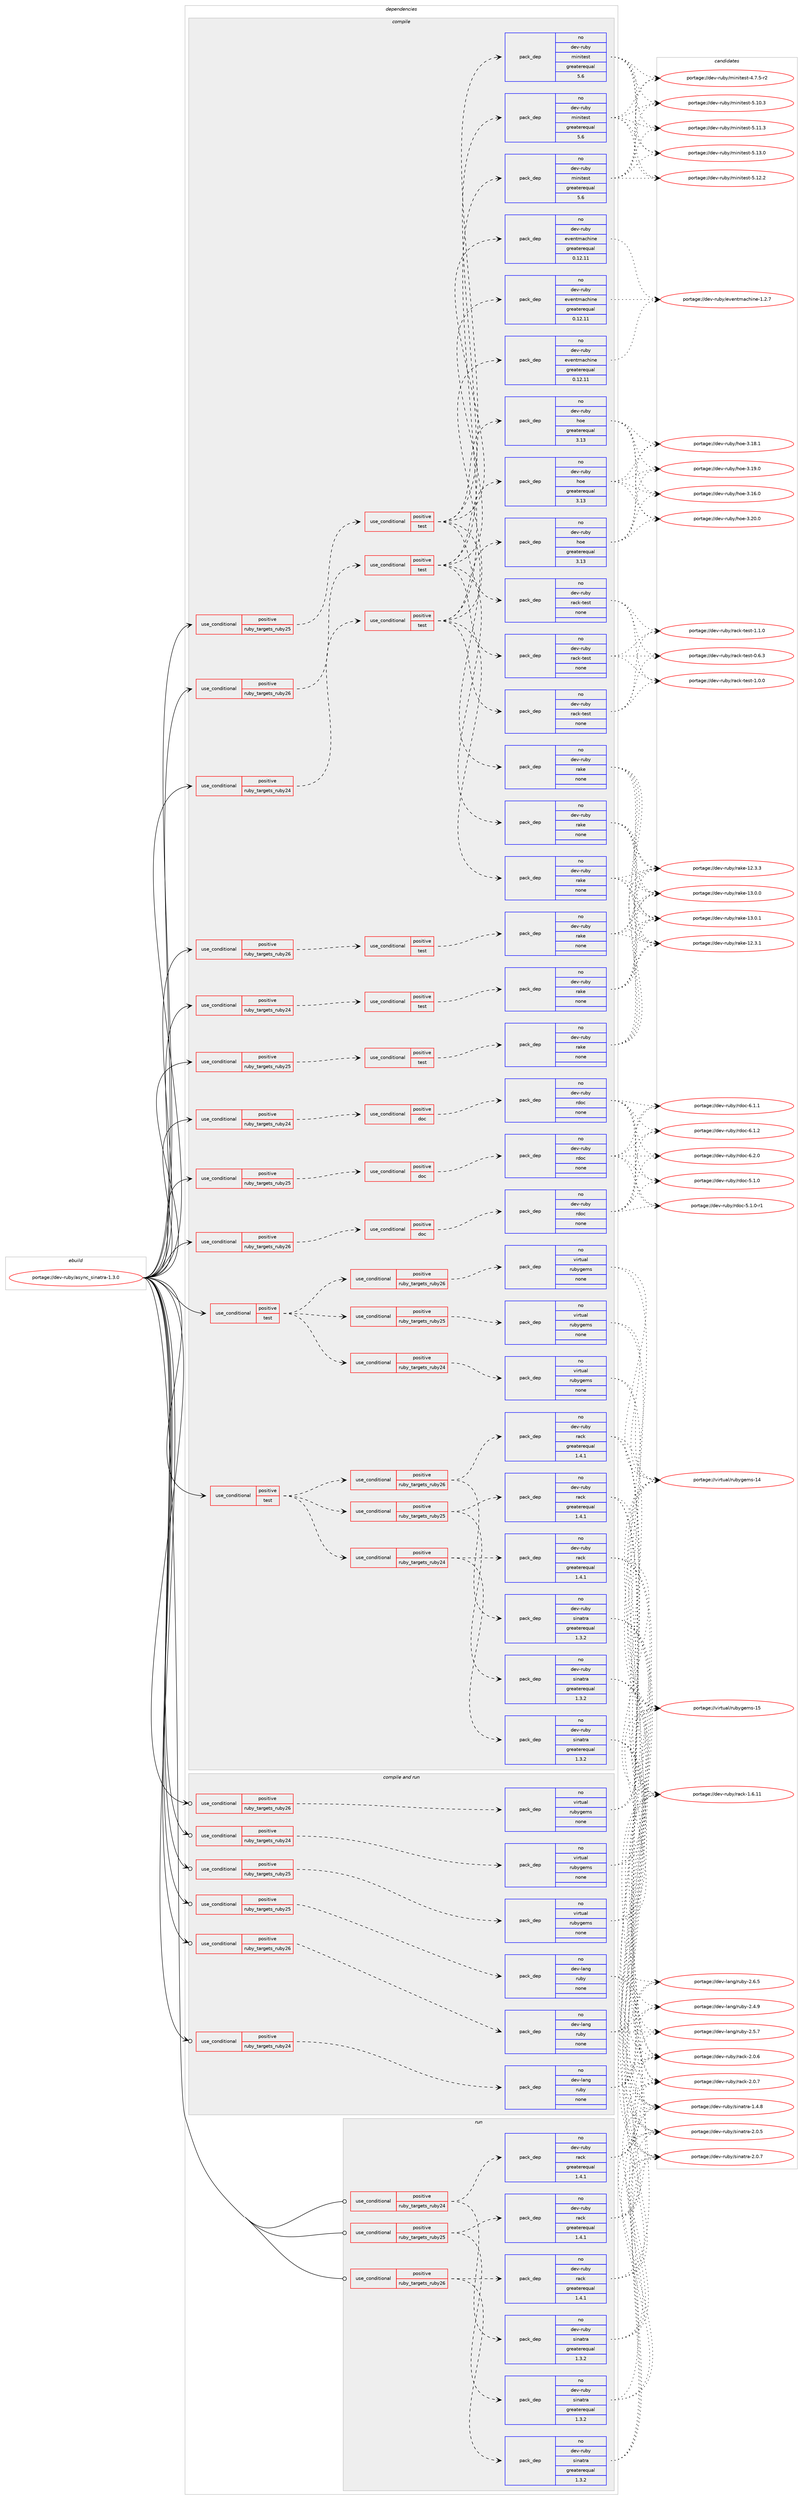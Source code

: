 digraph prolog {

# *************
# Graph options
# *************

newrank=true;
concentrate=true;
compound=true;
graph [rankdir=LR,fontname=Helvetica,fontsize=10,ranksep=1.5];#, ranksep=2.5, nodesep=0.2];
edge  [arrowhead=vee];
node  [fontname=Helvetica,fontsize=10];

# **********
# The ebuild
# **********

subgraph cluster_leftcol {
color=gray;
rank=same;
label=<<i>ebuild</i>>;
id [label="portage://dev-ruby/async_sinatra-1.3.0", color=red, width=4, href="../dev-ruby/async_sinatra-1.3.0.svg"];
}

# ****************
# The dependencies
# ****************

subgraph cluster_midcol {
color=gray;
label=<<i>dependencies</i>>;
subgraph cluster_compile {
fillcolor="#eeeeee";
style=filled;
label=<<i>compile</i>>;
subgraph cond47531 {
dependency212239 [label=<<TABLE BORDER="0" CELLBORDER="1" CELLSPACING="0" CELLPADDING="4"><TR><TD ROWSPAN="3" CELLPADDING="10">use_conditional</TD></TR><TR><TD>positive</TD></TR><TR><TD>ruby_targets_ruby24</TD></TR></TABLE>>, shape=none, color=red];
subgraph cond47532 {
dependency212240 [label=<<TABLE BORDER="0" CELLBORDER="1" CELLSPACING="0" CELLPADDING="4"><TR><TD ROWSPAN="3" CELLPADDING="10">use_conditional</TD></TR><TR><TD>positive</TD></TR><TR><TD>doc</TD></TR></TABLE>>, shape=none, color=red];
subgraph pack161234 {
dependency212241 [label=<<TABLE BORDER="0" CELLBORDER="1" CELLSPACING="0" CELLPADDING="4" WIDTH="220"><TR><TD ROWSPAN="6" CELLPADDING="30">pack_dep</TD></TR><TR><TD WIDTH="110">no</TD></TR><TR><TD>dev-ruby</TD></TR><TR><TD>rdoc</TD></TR><TR><TD>none</TD></TR><TR><TD></TD></TR></TABLE>>, shape=none, color=blue];
}
dependency212240:e -> dependency212241:w [weight=20,style="dashed",arrowhead="vee"];
}
dependency212239:e -> dependency212240:w [weight=20,style="dashed",arrowhead="vee"];
}
id:e -> dependency212239:w [weight=20,style="solid",arrowhead="vee"];
subgraph cond47533 {
dependency212242 [label=<<TABLE BORDER="0" CELLBORDER="1" CELLSPACING="0" CELLPADDING="4"><TR><TD ROWSPAN="3" CELLPADDING="10">use_conditional</TD></TR><TR><TD>positive</TD></TR><TR><TD>ruby_targets_ruby24</TD></TR></TABLE>>, shape=none, color=red];
subgraph cond47534 {
dependency212243 [label=<<TABLE BORDER="0" CELLBORDER="1" CELLSPACING="0" CELLPADDING="4"><TR><TD ROWSPAN="3" CELLPADDING="10">use_conditional</TD></TR><TR><TD>positive</TD></TR><TR><TD>test</TD></TR></TABLE>>, shape=none, color=red];
subgraph pack161235 {
dependency212244 [label=<<TABLE BORDER="0" CELLBORDER="1" CELLSPACING="0" CELLPADDING="4" WIDTH="220"><TR><TD ROWSPAN="6" CELLPADDING="30">pack_dep</TD></TR><TR><TD WIDTH="110">no</TD></TR><TR><TD>dev-ruby</TD></TR><TR><TD>hoe</TD></TR><TR><TD>greaterequal</TD></TR><TR><TD>3.13</TD></TR></TABLE>>, shape=none, color=blue];
}
dependency212243:e -> dependency212244:w [weight=20,style="dashed",arrowhead="vee"];
subgraph pack161236 {
dependency212245 [label=<<TABLE BORDER="0" CELLBORDER="1" CELLSPACING="0" CELLPADDING="4" WIDTH="220"><TR><TD ROWSPAN="6" CELLPADDING="30">pack_dep</TD></TR><TR><TD WIDTH="110">no</TD></TR><TR><TD>dev-ruby</TD></TR><TR><TD>minitest</TD></TR><TR><TD>greaterequal</TD></TR><TR><TD>5.6</TD></TR></TABLE>>, shape=none, color=blue];
}
dependency212243:e -> dependency212245:w [weight=20,style="dashed",arrowhead="vee"];
subgraph pack161237 {
dependency212246 [label=<<TABLE BORDER="0" CELLBORDER="1" CELLSPACING="0" CELLPADDING="4" WIDTH="220"><TR><TD ROWSPAN="6" CELLPADDING="30">pack_dep</TD></TR><TR><TD WIDTH="110">no</TD></TR><TR><TD>dev-ruby</TD></TR><TR><TD>eventmachine</TD></TR><TR><TD>greaterequal</TD></TR><TR><TD>0.12.11</TD></TR></TABLE>>, shape=none, color=blue];
}
dependency212243:e -> dependency212246:w [weight=20,style="dashed",arrowhead="vee"];
subgraph pack161238 {
dependency212247 [label=<<TABLE BORDER="0" CELLBORDER="1" CELLSPACING="0" CELLPADDING="4" WIDTH="220"><TR><TD ROWSPAN="6" CELLPADDING="30">pack_dep</TD></TR><TR><TD WIDTH="110">no</TD></TR><TR><TD>dev-ruby</TD></TR><TR><TD>rake</TD></TR><TR><TD>none</TD></TR><TR><TD></TD></TR></TABLE>>, shape=none, color=blue];
}
dependency212243:e -> dependency212247:w [weight=20,style="dashed",arrowhead="vee"];
subgraph pack161239 {
dependency212248 [label=<<TABLE BORDER="0" CELLBORDER="1" CELLSPACING="0" CELLPADDING="4" WIDTH="220"><TR><TD ROWSPAN="6" CELLPADDING="30">pack_dep</TD></TR><TR><TD WIDTH="110">no</TD></TR><TR><TD>dev-ruby</TD></TR><TR><TD>rack-test</TD></TR><TR><TD>none</TD></TR><TR><TD></TD></TR></TABLE>>, shape=none, color=blue];
}
dependency212243:e -> dependency212248:w [weight=20,style="dashed",arrowhead="vee"];
}
dependency212242:e -> dependency212243:w [weight=20,style="dashed",arrowhead="vee"];
}
id:e -> dependency212242:w [weight=20,style="solid",arrowhead="vee"];
subgraph cond47535 {
dependency212249 [label=<<TABLE BORDER="0" CELLBORDER="1" CELLSPACING="0" CELLPADDING="4"><TR><TD ROWSPAN="3" CELLPADDING="10">use_conditional</TD></TR><TR><TD>positive</TD></TR><TR><TD>ruby_targets_ruby24</TD></TR></TABLE>>, shape=none, color=red];
subgraph cond47536 {
dependency212250 [label=<<TABLE BORDER="0" CELLBORDER="1" CELLSPACING="0" CELLPADDING="4"><TR><TD ROWSPAN="3" CELLPADDING="10">use_conditional</TD></TR><TR><TD>positive</TD></TR><TR><TD>test</TD></TR></TABLE>>, shape=none, color=red];
subgraph pack161240 {
dependency212251 [label=<<TABLE BORDER="0" CELLBORDER="1" CELLSPACING="0" CELLPADDING="4" WIDTH="220"><TR><TD ROWSPAN="6" CELLPADDING="30">pack_dep</TD></TR><TR><TD WIDTH="110">no</TD></TR><TR><TD>dev-ruby</TD></TR><TR><TD>rake</TD></TR><TR><TD>none</TD></TR><TR><TD></TD></TR></TABLE>>, shape=none, color=blue];
}
dependency212250:e -> dependency212251:w [weight=20,style="dashed",arrowhead="vee"];
}
dependency212249:e -> dependency212250:w [weight=20,style="dashed",arrowhead="vee"];
}
id:e -> dependency212249:w [weight=20,style="solid",arrowhead="vee"];
subgraph cond47537 {
dependency212252 [label=<<TABLE BORDER="0" CELLBORDER="1" CELLSPACING="0" CELLPADDING="4"><TR><TD ROWSPAN="3" CELLPADDING="10">use_conditional</TD></TR><TR><TD>positive</TD></TR><TR><TD>ruby_targets_ruby25</TD></TR></TABLE>>, shape=none, color=red];
subgraph cond47538 {
dependency212253 [label=<<TABLE BORDER="0" CELLBORDER="1" CELLSPACING="0" CELLPADDING="4"><TR><TD ROWSPAN="3" CELLPADDING="10">use_conditional</TD></TR><TR><TD>positive</TD></TR><TR><TD>doc</TD></TR></TABLE>>, shape=none, color=red];
subgraph pack161241 {
dependency212254 [label=<<TABLE BORDER="0" CELLBORDER="1" CELLSPACING="0" CELLPADDING="4" WIDTH="220"><TR><TD ROWSPAN="6" CELLPADDING="30">pack_dep</TD></TR><TR><TD WIDTH="110">no</TD></TR><TR><TD>dev-ruby</TD></TR><TR><TD>rdoc</TD></TR><TR><TD>none</TD></TR><TR><TD></TD></TR></TABLE>>, shape=none, color=blue];
}
dependency212253:e -> dependency212254:w [weight=20,style="dashed",arrowhead="vee"];
}
dependency212252:e -> dependency212253:w [weight=20,style="dashed",arrowhead="vee"];
}
id:e -> dependency212252:w [weight=20,style="solid",arrowhead="vee"];
subgraph cond47539 {
dependency212255 [label=<<TABLE BORDER="0" CELLBORDER="1" CELLSPACING="0" CELLPADDING="4"><TR><TD ROWSPAN="3" CELLPADDING="10">use_conditional</TD></TR><TR><TD>positive</TD></TR><TR><TD>ruby_targets_ruby25</TD></TR></TABLE>>, shape=none, color=red];
subgraph cond47540 {
dependency212256 [label=<<TABLE BORDER="0" CELLBORDER="1" CELLSPACING="0" CELLPADDING="4"><TR><TD ROWSPAN="3" CELLPADDING="10">use_conditional</TD></TR><TR><TD>positive</TD></TR><TR><TD>test</TD></TR></TABLE>>, shape=none, color=red];
subgraph pack161242 {
dependency212257 [label=<<TABLE BORDER="0" CELLBORDER="1" CELLSPACING="0" CELLPADDING="4" WIDTH="220"><TR><TD ROWSPAN="6" CELLPADDING="30">pack_dep</TD></TR><TR><TD WIDTH="110">no</TD></TR><TR><TD>dev-ruby</TD></TR><TR><TD>hoe</TD></TR><TR><TD>greaterequal</TD></TR><TR><TD>3.13</TD></TR></TABLE>>, shape=none, color=blue];
}
dependency212256:e -> dependency212257:w [weight=20,style="dashed",arrowhead="vee"];
subgraph pack161243 {
dependency212258 [label=<<TABLE BORDER="0" CELLBORDER="1" CELLSPACING="0" CELLPADDING="4" WIDTH="220"><TR><TD ROWSPAN="6" CELLPADDING="30">pack_dep</TD></TR><TR><TD WIDTH="110">no</TD></TR><TR><TD>dev-ruby</TD></TR><TR><TD>minitest</TD></TR><TR><TD>greaterequal</TD></TR><TR><TD>5.6</TD></TR></TABLE>>, shape=none, color=blue];
}
dependency212256:e -> dependency212258:w [weight=20,style="dashed",arrowhead="vee"];
subgraph pack161244 {
dependency212259 [label=<<TABLE BORDER="0" CELLBORDER="1" CELLSPACING="0" CELLPADDING="4" WIDTH="220"><TR><TD ROWSPAN="6" CELLPADDING="30">pack_dep</TD></TR><TR><TD WIDTH="110">no</TD></TR><TR><TD>dev-ruby</TD></TR><TR><TD>eventmachine</TD></TR><TR><TD>greaterequal</TD></TR><TR><TD>0.12.11</TD></TR></TABLE>>, shape=none, color=blue];
}
dependency212256:e -> dependency212259:w [weight=20,style="dashed",arrowhead="vee"];
subgraph pack161245 {
dependency212260 [label=<<TABLE BORDER="0" CELLBORDER="1" CELLSPACING="0" CELLPADDING="4" WIDTH="220"><TR><TD ROWSPAN="6" CELLPADDING="30">pack_dep</TD></TR><TR><TD WIDTH="110">no</TD></TR><TR><TD>dev-ruby</TD></TR><TR><TD>rake</TD></TR><TR><TD>none</TD></TR><TR><TD></TD></TR></TABLE>>, shape=none, color=blue];
}
dependency212256:e -> dependency212260:w [weight=20,style="dashed",arrowhead="vee"];
subgraph pack161246 {
dependency212261 [label=<<TABLE BORDER="0" CELLBORDER="1" CELLSPACING="0" CELLPADDING="4" WIDTH="220"><TR><TD ROWSPAN="6" CELLPADDING="30">pack_dep</TD></TR><TR><TD WIDTH="110">no</TD></TR><TR><TD>dev-ruby</TD></TR><TR><TD>rack-test</TD></TR><TR><TD>none</TD></TR><TR><TD></TD></TR></TABLE>>, shape=none, color=blue];
}
dependency212256:e -> dependency212261:w [weight=20,style="dashed",arrowhead="vee"];
}
dependency212255:e -> dependency212256:w [weight=20,style="dashed",arrowhead="vee"];
}
id:e -> dependency212255:w [weight=20,style="solid",arrowhead="vee"];
subgraph cond47541 {
dependency212262 [label=<<TABLE BORDER="0" CELLBORDER="1" CELLSPACING="0" CELLPADDING="4"><TR><TD ROWSPAN="3" CELLPADDING="10">use_conditional</TD></TR><TR><TD>positive</TD></TR><TR><TD>ruby_targets_ruby25</TD></TR></TABLE>>, shape=none, color=red];
subgraph cond47542 {
dependency212263 [label=<<TABLE BORDER="0" CELLBORDER="1" CELLSPACING="0" CELLPADDING="4"><TR><TD ROWSPAN="3" CELLPADDING="10">use_conditional</TD></TR><TR><TD>positive</TD></TR><TR><TD>test</TD></TR></TABLE>>, shape=none, color=red];
subgraph pack161247 {
dependency212264 [label=<<TABLE BORDER="0" CELLBORDER="1" CELLSPACING="0" CELLPADDING="4" WIDTH="220"><TR><TD ROWSPAN="6" CELLPADDING="30">pack_dep</TD></TR><TR><TD WIDTH="110">no</TD></TR><TR><TD>dev-ruby</TD></TR><TR><TD>rake</TD></TR><TR><TD>none</TD></TR><TR><TD></TD></TR></TABLE>>, shape=none, color=blue];
}
dependency212263:e -> dependency212264:w [weight=20,style="dashed",arrowhead="vee"];
}
dependency212262:e -> dependency212263:w [weight=20,style="dashed",arrowhead="vee"];
}
id:e -> dependency212262:w [weight=20,style="solid",arrowhead="vee"];
subgraph cond47543 {
dependency212265 [label=<<TABLE BORDER="0" CELLBORDER="1" CELLSPACING="0" CELLPADDING="4"><TR><TD ROWSPAN="3" CELLPADDING="10">use_conditional</TD></TR><TR><TD>positive</TD></TR><TR><TD>ruby_targets_ruby26</TD></TR></TABLE>>, shape=none, color=red];
subgraph cond47544 {
dependency212266 [label=<<TABLE BORDER="0" CELLBORDER="1" CELLSPACING="0" CELLPADDING="4"><TR><TD ROWSPAN="3" CELLPADDING="10">use_conditional</TD></TR><TR><TD>positive</TD></TR><TR><TD>doc</TD></TR></TABLE>>, shape=none, color=red];
subgraph pack161248 {
dependency212267 [label=<<TABLE BORDER="0" CELLBORDER="1" CELLSPACING="0" CELLPADDING="4" WIDTH="220"><TR><TD ROWSPAN="6" CELLPADDING="30">pack_dep</TD></TR><TR><TD WIDTH="110">no</TD></TR><TR><TD>dev-ruby</TD></TR><TR><TD>rdoc</TD></TR><TR><TD>none</TD></TR><TR><TD></TD></TR></TABLE>>, shape=none, color=blue];
}
dependency212266:e -> dependency212267:w [weight=20,style="dashed",arrowhead="vee"];
}
dependency212265:e -> dependency212266:w [weight=20,style="dashed",arrowhead="vee"];
}
id:e -> dependency212265:w [weight=20,style="solid",arrowhead="vee"];
subgraph cond47545 {
dependency212268 [label=<<TABLE BORDER="0" CELLBORDER="1" CELLSPACING="0" CELLPADDING="4"><TR><TD ROWSPAN="3" CELLPADDING="10">use_conditional</TD></TR><TR><TD>positive</TD></TR><TR><TD>ruby_targets_ruby26</TD></TR></TABLE>>, shape=none, color=red];
subgraph cond47546 {
dependency212269 [label=<<TABLE BORDER="0" CELLBORDER="1" CELLSPACING="0" CELLPADDING="4"><TR><TD ROWSPAN="3" CELLPADDING="10">use_conditional</TD></TR><TR><TD>positive</TD></TR><TR><TD>test</TD></TR></TABLE>>, shape=none, color=red];
subgraph pack161249 {
dependency212270 [label=<<TABLE BORDER="0" CELLBORDER="1" CELLSPACING="0" CELLPADDING="4" WIDTH="220"><TR><TD ROWSPAN="6" CELLPADDING="30">pack_dep</TD></TR><TR><TD WIDTH="110">no</TD></TR><TR><TD>dev-ruby</TD></TR><TR><TD>hoe</TD></TR><TR><TD>greaterequal</TD></TR><TR><TD>3.13</TD></TR></TABLE>>, shape=none, color=blue];
}
dependency212269:e -> dependency212270:w [weight=20,style="dashed",arrowhead="vee"];
subgraph pack161250 {
dependency212271 [label=<<TABLE BORDER="0" CELLBORDER="1" CELLSPACING="0" CELLPADDING="4" WIDTH="220"><TR><TD ROWSPAN="6" CELLPADDING="30">pack_dep</TD></TR><TR><TD WIDTH="110">no</TD></TR><TR><TD>dev-ruby</TD></TR><TR><TD>minitest</TD></TR><TR><TD>greaterequal</TD></TR><TR><TD>5.6</TD></TR></TABLE>>, shape=none, color=blue];
}
dependency212269:e -> dependency212271:w [weight=20,style="dashed",arrowhead="vee"];
subgraph pack161251 {
dependency212272 [label=<<TABLE BORDER="0" CELLBORDER="1" CELLSPACING="0" CELLPADDING="4" WIDTH="220"><TR><TD ROWSPAN="6" CELLPADDING="30">pack_dep</TD></TR><TR><TD WIDTH="110">no</TD></TR><TR><TD>dev-ruby</TD></TR><TR><TD>eventmachine</TD></TR><TR><TD>greaterequal</TD></TR><TR><TD>0.12.11</TD></TR></TABLE>>, shape=none, color=blue];
}
dependency212269:e -> dependency212272:w [weight=20,style="dashed",arrowhead="vee"];
subgraph pack161252 {
dependency212273 [label=<<TABLE BORDER="0" CELLBORDER="1" CELLSPACING="0" CELLPADDING="4" WIDTH="220"><TR><TD ROWSPAN="6" CELLPADDING="30">pack_dep</TD></TR><TR><TD WIDTH="110">no</TD></TR><TR><TD>dev-ruby</TD></TR><TR><TD>rake</TD></TR><TR><TD>none</TD></TR><TR><TD></TD></TR></TABLE>>, shape=none, color=blue];
}
dependency212269:e -> dependency212273:w [weight=20,style="dashed",arrowhead="vee"];
subgraph pack161253 {
dependency212274 [label=<<TABLE BORDER="0" CELLBORDER="1" CELLSPACING="0" CELLPADDING="4" WIDTH="220"><TR><TD ROWSPAN="6" CELLPADDING="30">pack_dep</TD></TR><TR><TD WIDTH="110">no</TD></TR><TR><TD>dev-ruby</TD></TR><TR><TD>rack-test</TD></TR><TR><TD>none</TD></TR><TR><TD></TD></TR></TABLE>>, shape=none, color=blue];
}
dependency212269:e -> dependency212274:w [weight=20,style="dashed",arrowhead="vee"];
}
dependency212268:e -> dependency212269:w [weight=20,style="dashed",arrowhead="vee"];
}
id:e -> dependency212268:w [weight=20,style="solid",arrowhead="vee"];
subgraph cond47547 {
dependency212275 [label=<<TABLE BORDER="0" CELLBORDER="1" CELLSPACING="0" CELLPADDING="4"><TR><TD ROWSPAN="3" CELLPADDING="10">use_conditional</TD></TR><TR><TD>positive</TD></TR><TR><TD>ruby_targets_ruby26</TD></TR></TABLE>>, shape=none, color=red];
subgraph cond47548 {
dependency212276 [label=<<TABLE BORDER="0" CELLBORDER="1" CELLSPACING="0" CELLPADDING="4"><TR><TD ROWSPAN="3" CELLPADDING="10">use_conditional</TD></TR><TR><TD>positive</TD></TR><TR><TD>test</TD></TR></TABLE>>, shape=none, color=red];
subgraph pack161254 {
dependency212277 [label=<<TABLE BORDER="0" CELLBORDER="1" CELLSPACING="0" CELLPADDING="4" WIDTH="220"><TR><TD ROWSPAN="6" CELLPADDING="30">pack_dep</TD></TR><TR><TD WIDTH="110">no</TD></TR><TR><TD>dev-ruby</TD></TR><TR><TD>rake</TD></TR><TR><TD>none</TD></TR><TR><TD></TD></TR></TABLE>>, shape=none, color=blue];
}
dependency212276:e -> dependency212277:w [weight=20,style="dashed",arrowhead="vee"];
}
dependency212275:e -> dependency212276:w [weight=20,style="dashed",arrowhead="vee"];
}
id:e -> dependency212275:w [weight=20,style="solid",arrowhead="vee"];
subgraph cond47549 {
dependency212278 [label=<<TABLE BORDER="0" CELLBORDER="1" CELLSPACING="0" CELLPADDING="4"><TR><TD ROWSPAN="3" CELLPADDING="10">use_conditional</TD></TR><TR><TD>positive</TD></TR><TR><TD>test</TD></TR></TABLE>>, shape=none, color=red];
subgraph cond47550 {
dependency212279 [label=<<TABLE BORDER="0" CELLBORDER="1" CELLSPACING="0" CELLPADDING="4"><TR><TD ROWSPAN="3" CELLPADDING="10">use_conditional</TD></TR><TR><TD>positive</TD></TR><TR><TD>ruby_targets_ruby24</TD></TR></TABLE>>, shape=none, color=red];
subgraph pack161255 {
dependency212280 [label=<<TABLE BORDER="0" CELLBORDER="1" CELLSPACING="0" CELLPADDING="4" WIDTH="220"><TR><TD ROWSPAN="6" CELLPADDING="30">pack_dep</TD></TR><TR><TD WIDTH="110">no</TD></TR><TR><TD>dev-ruby</TD></TR><TR><TD>sinatra</TD></TR><TR><TD>greaterequal</TD></TR><TR><TD>1.3.2</TD></TR></TABLE>>, shape=none, color=blue];
}
dependency212279:e -> dependency212280:w [weight=20,style="dashed",arrowhead="vee"];
subgraph pack161256 {
dependency212281 [label=<<TABLE BORDER="0" CELLBORDER="1" CELLSPACING="0" CELLPADDING="4" WIDTH="220"><TR><TD ROWSPAN="6" CELLPADDING="30">pack_dep</TD></TR><TR><TD WIDTH="110">no</TD></TR><TR><TD>dev-ruby</TD></TR><TR><TD>rack</TD></TR><TR><TD>greaterequal</TD></TR><TR><TD>1.4.1</TD></TR></TABLE>>, shape=none, color=blue];
}
dependency212279:e -> dependency212281:w [weight=20,style="dashed",arrowhead="vee"];
}
dependency212278:e -> dependency212279:w [weight=20,style="dashed",arrowhead="vee"];
subgraph cond47551 {
dependency212282 [label=<<TABLE BORDER="0" CELLBORDER="1" CELLSPACING="0" CELLPADDING="4"><TR><TD ROWSPAN="3" CELLPADDING="10">use_conditional</TD></TR><TR><TD>positive</TD></TR><TR><TD>ruby_targets_ruby25</TD></TR></TABLE>>, shape=none, color=red];
subgraph pack161257 {
dependency212283 [label=<<TABLE BORDER="0" CELLBORDER="1" CELLSPACING="0" CELLPADDING="4" WIDTH="220"><TR><TD ROWSPAN="6" CELLPADDING="30">pack_dep</TD></TR><TR><TD WIDTH="110">no</TD></TR><TR><TD>dev-ruby</TD></TR><TR><TD>sinatra</TD></TR><TR><TD>greaterequal</TD></TR><TR><TD>1.3.2</TD></TR></TABLE>>, shape=none, color=blue];
}
dependency212282:e -> dependency212283:w [weight=20,style="dashed",arrowhead="vee"];
subgraph pack161258 {
dependency212284 [label=<<TABLE BORDER="0" CELLBORDER="1" CELLSPACING="0" CELLPADDING="4" WIDTH="220"><TR><TD ROWSPAN="6" CELLPADDING="30">pack_dep</TD></TR><TR><TD WIDTH="110">no</TD></TR><TR><TD>dev-ruby</TD></TR><TR><TD>rack</TD></TR><TR><TD>greaterequal</TD></TR><TR><TD>1.4.1</TD></TR></TABLE>>, shape=none, color=blue];
}
dependency212282:e -> dependency212284:w [weight=20,style="dashed",arrowhead="vee"];
}
dependency212278:e -> dependency212282:w [weight=20,style="dashed",arrowhead="vee"];
subgraph cond47552 {
dependency212285 [label=<<TABLE BORDER="0" CELLBORDER="1" CELLSPACING="0" CELLPADDING="4"><TR><TD ROWSPAN="3" CELLPADDING="10">use_conditional</TD></TR><TR><TD>positive</TD></TR><TR><TD>ruby_targets_ruby26</TD></TR></TABLE>>, shape=none, color=red];
subgraph pack161259 {
dependency212286 [label=<<TABLE BORDER="0" CELLBORDER="1" CELLSPACING="0" CELLPADDING="4" WIDTH="220"><TR><TD ROWSPAN="6" CELLPADDING="30">pack_dep</TD></TR><TR><TD WIDTH="110">no</TD></TR><TR><TD>dev-ruby</TD></TR><TR><TD>sinatra</TD></TR><TR><TD>greaterequal</TD></TR><TR><TD>1.3.2</TD></TR></TABLE>>, shape=none, color=blue];
}
dependency212285:e -> dependency212286:w [weight=20,style="dashed",arrowhead="vee"];
subgraph pack161260 {
dependency212287 [label=<<TABLE BORDER="0" CELLBORDER="1" CELLSPACING="0" CELLPADDING="4" WIDTH="220"><TR><TD ROWSPAN="6" CELLPADDING="30">pack_dep</TD></TR><TR><TD WIDTH="110">no</TD></TR><TR><TD>dev-ruby</TD></TR><TR><TD>rack</TD></TR><TR><TD>greaterequal</TD></TR><TR><TD>1.4.1</TD></TR></TABLE>>, shape=none, color=blue];
}
dependency212285:e -> dependency212287:w [weight=20,style="dashed",arrowhead="vee"];
}
dependency212278:e -> dependency212285:w [weight=20,style="dashed",arrowhead="vee"];
}
id:e -> dependency212278:w [weight=20,style="solid",arrowhead="vee"];
subgraph cond47553 {
dependency212288 [label=<<TABLE BORDER="0" CELLBORDER="1" CELLSPACING="0" CELLPADDING="4"><TR><TD ROWSPAN="3" CELLPADDING="10">use_conditional</TD></TR><TR><TD>positive</TD></TR><TR><TD>test</TD></TR></TABLE>>, shape=none, color=red];
subgraph cond47554 {
dependency212289 [label=<<TABLE BORDER="0" CELLBORDER="1" CELLSPACING="0" CELLPADDING="4"><TR><TD ROWSPAN="3" CELLPADDING="10">use_conditional</TD></TR><TR><TD>positive</TD></TR><TR><TD>ruby_targets_ruby24</TD></TR></TABLE>>, shape=none, color=red];
subgraph pack161261 {
dependency212290 [label=<<TABLE BORDER="0" CELLBORDER="1" CELLSPACING="0" CELLPADDING="4" WIDTH="220"><TR><TD ROWSPAN="6" CELLPADDING="30">pack_dep</TD></TR><TR><TD WIDTH="110">no</TD></TR><TR><TD>virtual</TD></TR><TR><TD>rubygems</TD></TR><TR><TD>none</TD></TR><TR><TD></TD></TR></TABLE>>, shape=none, color=blue];
}
dependency212289:e -> dependency212290:w [weight=20,style="dashed",arrowhead="vee"];
}
dependency212288:e -> dependency212289:w [weight=20,style="dashed",arrowhead="vee"];
subgraph cond47555 {
dependency212291 [label=<<TABLE BORDER="0" CELLBORDER="1" CELLSPACING="0" CELLPADDING="4"><TR><TD ROWSPAN="3" CELLPADDING="10">use_conditional</TD></TR><TR><TD>positive</TD></TR><TR><TD>ruby_targets_ruby25</TD></TR></TABLE>>, shape=none, color=red];
subgraph pack161262 {
dependency212292 [label=<<TABLE BORDER="0" CELLBORDER="1" CELLSPACING="0" CELLPADDING="4" WIDTH="220"><TR><TD ROWSPAN="6" CELLPADDING="30">pack_dep</TD></TR><TR><TD WIDTH="110">no</TD></TR><TR><TD>virtual</TD></TR><TR><TD>rubygems</TD></TR><TR><TD>none</TD></TR><TR><TD></TD></TR></TABLE>>, shape=none, color=blue];
}
dependency212291:e -> dependency212292:w [weight=20,style="dashed",arrowhead="vee"];
}
dependency212288:e -> dependency212291:w [weight=20,style="dashed",arrowhead="vee"];
subgraph cond47556 {
dependency212293 [label=<<TABLE BORDER="0" CELLBORDER="1" CELLSPACING="0" CELLPADDING="4"><TR><TD ROWSPAN="3" CELLPADDING="10">use_conditional</TD></TR><TR><TD>positive</TD></TR><TR><TD>ruby_targets_ruby26</TD></TR></TABLE>>, shape=none, color=red];
subgraph pack161263 {
dependency212294 [label=<<TABLE BORDER="0" CELLBORDER="1" CELLSPACING="0" CELLPADDING="4" WIDTH="220"><TR><TD ROWSPAN="6" CELLPADDING="30">pack_dep</TD></TR><TR><TD WIDTH="110">no</TD></TR><TR><TD>virtual</TD></TR><TR><TD>rubygems</TD></TR><TR><TD>none</TD></TR><TR><TD></TD></TR></TABLE>>, shape=none, color=blue];
}
dependency212293:e -> dependency212294:w [weight=20,style="dashed",arrowhead="vee"];
}
dependency212288:e -> dependency212293:w [weight=20,style="dashed",arrowhead="vee"];
}
id:e -> dependency212288:w [weight=20,style="solid",arrowhead="vee"];
}
subgraph cluster_compileandrun {
fillcolor="#eeeeee";
style=filled;
label=<<i>compile and run</i>>;
subgraph cond47557 {
dependency212295 [label=<<TABLE BORDER="0" CELLBORDER="1" CELLSPACING="0" CELLPADDING="4"><TR><TD ROWSPAN="3" CELLPADDING="10">use_conditional</TD></TR><TR><TD>positive</TD></TR><TR><TD>ruby_targets_ruby24</TD></TR></TABLE>>, shape=none, color=red];
subgraph pack161264 {
dependency212296 [label=<<TABLE BORDER="0" CELLBORDER="1" CELLSPACING="0" CELLPADDING="4" WIDTH="220"><TR><TD ROWSPAN="6" CELLPADDING="30">pack_dep</TD></TR><TR><TD WIDTH="110">no</TD></TR><TR><TD>dev-lang</TD></TR><TR><TD>ruby</TD></TR><TR><TD>none</TD></TR><TR><TD></TD></TR></TABLE>>, shape=none, color=blue];
}
dependency212295:e -> dependency212296:w [weight=20,style="dashed",arrowhead="vee"];
}
id:e -> dependency212295:w [weight=20,style="solid",arrowhead="odotvee"];
subgraph cond47558 {
dependency212297 [label=<<TABLE BORDER="0" CELLBORDER="1" CELLSPACING="0" CELLPADDING="4"><TR><TD ROWSPAN="3" CELLPADDING="10">use_conditional</TD></TR><TR><TD>positive</TD></TR><TR><TD>ruby_targets_ruby24</TD></TR></TABLE>>, shape=none, color=red];
subgraph pack161265 {
dependency212298 [label=<<TABLE BORDER="0" CELLBORDER="1" CELLSPACING="0" CELLPADDING="4" WIDTH="220"><TR><TD ROWSPAN="6" CELLPADDING="30">pack_dep</TD></TR><TR><TD WIDTH="110">no</TD></TR><TR><TD>virtual</TD></TR><TR><TD>rubygems</TD></TR><TR><TD>none</TD></TR><TR><TD></TD></TR></TABLE>>, shape=none, color=blue];
}
dependency212297:e -> dependency212298:w [weight=20,style="dashed",arrowhead="vee"];
}
id:e -> dependency212297:w [weight=20,style="solid",arrowhead="odotvee"];
subgraph cond47559 {
dependency212299 [label=<<TABLE BORDER="0" CELLBORDER="1" CELLSPACING="0" CELLPADDING="4"><TR><TD ROWSPAN="3" CELLPADDING="10">use_conditional</TD></TR><TR><TD>positive</TD></TR><TR><TD>ruby_targets_ruby25</TD></TR></TABLE>>, shape=none, color=red];
subgraph pack161266 {
dependency212300 [label=<<TABLE BORDER="0" CELLBORDER="1" CELLSPACING="0" CELLPADDING="4" WIDTH="220"><TR><TD ROWSPAN="6" CELLPADDING="30">pack_dep</TD></TR><TR><TD WIDTH="110">no</TD></TR><TR><TD>dev-lang</TD></TR><TR><TD>ruby</TD></TR><TR><TD>none</TD></TR><TR><TD></TD></TR></TABLE>>, shape=none, color=blue];
}
dependency212299:e -> dependency212300:w [weight=20,style="dashed",arrowhead="vee"];
}
id:e -> dependency212299:w [weight=20,style="solid",arrowhead="odotvee"];
subgraph cond47560 {
dependency212301 [label=<<TABLE BORDER="0" CELLBORDER="1" CELLSPACING="0" CELLPADDING="4"><TR><TD ROWSPAN="3" CELLPADDING="10">use_conditional</TD></TR><TR><TD>positive</TD></TR><TR><TD>ruby_targets_ruby25</TD></TR></TABLE>>, shape=none, color=red];
subgraph pack161267 {
dependency212302 [label=<<TABLE BORDER="0" CELLBORDER="1" CELLSPACING="0" CELLPADDING="4" WIDTH="220"><TR><TD ROWSPAN="6" CELLPADDING="30">pack_dep</TD></TR><TR><TD WIDTH="110">no</TD></TR><TR><TD>virtual</TD></TR><TR><TD>rubygems</TD></TR><TR><TD>none</TD></TR><TR><TD></TD></TR></TABLE>>, shape=none, color=blue];
}
dependency212301:e -> dependency212302:w [weight=20,style="dashed",arrowhead="vee"];
}
id:e -> dependency212301:w [weight=20,style="solid",arrowhead="odotvee"];
subgraph cond47561 {
dependency212303 [label=<<TABLE BORDER="0" CELLBORDER="1" CELLSPACING="0" CELLPADDING="4"><TR><TD ROWSPAN="3" CELLPADDING="10">use_conditional</TD></TR><TR><TD>positive</TD></TR><TR><TD>ruby_targets_ruby26</TD></TR></TABLE>>, shape=none, color=red];
subgraph pack161268 {
dependency212304 [label=<<TABLE BORDER="0" CELLBORDER="1" CELLSPACING="0" CELLPADDING="4" WIDTH="220"><TR><TD ROWSPAN="6" CELLPADDING="30">pack_dep</TD></TR><TR><TD WIDTH="110">no</TD></TR><TR><TD>dev-lang</TD></TR><TR><TD>ruby</TD></TR><TR><TD>none</TD></TR><TR><TD></TD></TR></TABLE>>, shape=none, color=blue];
}
dependency212303:e -> dependency212304:w [weight=20,style="dashed",arrowhead="vee"];
}
id:e -> dependency212303:w [weight=20,style="solid",arrowhead="odotvee"];
subgraph cond47562 {
dependency212305 [label=<<TABLE BORDER="0" CELLBORDER="1" CELLSPACING="0" CELLPADDING="4"><TR><TD ROWSPAN="3" CELLPADDING="10">use_conditional</TD></TR><TR><TD>positive</TD></TR><TR><TD>ruby_targets_ruby26</TD></TR></TABLE>>, shape=none, color=red];
subgraph pack161269 {
dependency212306 [label=<<TABLE BORDER="0" CELLBORDER="1" CELLSPACING="0" CELLPADDING="4" WIDTH="220"><TR><TD ROWSPAN="6" CELLPADDING="30">pack_dep</TD></TR><TR><TD WIDTH="110">no</TD></TR><TR><TD>virtual</TD></TR><TR><TD>rubygems</TD></TR><TR><TD>none</TD></TR><TR><TD></TD></TR></TABLE>>, shape=none, color=blue];
}
dependency212305:e -> dependency212306:w [weight=20,style="dashed",arrowhead="vee"];
}
id:e -> dependency212305:w [weight=20,style="solid",arrowhead="odotvee"];
}
subgraph cluster_run {
fillcolor="#eeeeee";
style=filled;
label=<<i>run</i>>;
subgraph cond47563 {
dependency212307 [label=<<TABLE BORDER="0" CELLBORDER="1" CELLSPACING="0" CELLPADDING="4"><TR><TD ROWSPAN="3" CELLPADDING="10">use_conditional</TD></TR><TR><TD>positive</TD></TR><TR><TD>ruby_targets_ruby24</TD></TR></TABLE>>, shape=none, color=red];
subgraph pack161270 {
dependency212308 [label=<<TABLE BORDER="0" CELLBORDER="1" CELLSPACING="0" CELLPADDING="4" WIDTH="220"><TR><TD ROWSPAN="6" CELLPADDING="30">pack_dep</TD></TR><TR><TD WIDTH="110">no</TD></TR><TR><TD>dev-ruby</TD></TR><TR><TD>sinatra</TD></TR><TR><TD>greaterequal</TD></TR><TR><TD>1.3.2</TD></TR></TABLE>>, shape=none, color=blue];
}
dependency212307:e -> dependency212308:w [weight=20,style="dashed",arrowhead="vee"];
subgraph pack161271 {
dependency212309 [label=<<TABLE BORDER="0" CELLBORDER="1" CELLSPACING="0" CELLPADDING="4" WIDTH="220"><TR><TD ROWSPAN="6" CELLPADDING="30">pack_dep</TD></TR><TR><TD WIDTH="110">no</TD></TR><TR><TD>dev-ruby</TD></TR><TR><TD>rack</TD></TR><TR><TD>greaterequal</TD></TR><TR><TD>1.4.1</TD></TR></TABLE>>, shape=none, color=blue];
}
dependency212307:e -> dependency212309:w [weight=20,style="dashed",arrowhead="vee"];
}
id:e -> dependency212307:w [weight=20,style="solid",arrowhead="odot"];
subgraph cond47564 {
dependency212310 [label=<<TABLE BORDER="0" CELLBORDER="1" CELLSPACING="0" CELLPADDING="4"><TR><TD ROWSPAN="3" CELLPADDING="10">use_conditional</TD></TR><TR><TD>positive</TD></TR><TR><TD>ruby_targets_ruby25</TD></TR></TABLE>>, shape=none, color=red];
subgraph pack161272 {
dependency212311 [label=<<TABLE BORDER="0" CELLBORDER="1" CELLSPACING="0" CELLPADDING="4" WIDTH="220"><TR><TD ROWSPAN="6" CELLPADDING="30">pack_dep</TD></TR><TR><TD WIDTH="110">no</TD></TR><TR><TD>dev-ruby</TD></TR><TR><TD>sinatra</TD></TR><TR><TD>greaterequal</TD></TR><TR><TD>1.3.2</TD></TR></TABLE>>, shape=none, color=blue];
}
dependency212310:e -> dependency212311:w [weight=20,style="dashed",arrowhead="vee"];
subgraph pack161273 {
dependency212312 [label=<<TABLE BORDER="0" CELLBORDER="1" CELLSPACING="0" CELLPADDING="4" WIDTH="220"><TR><TD ROWSPAN="6" CELLPADDING="30">pack_dep</TD></TR><TR><TD WIDTH="110">no</TD></TR><TR><TD>dev-ruby</TD></TR><TR><TD>rack</TD></TR><TR><TD>greaterequal</TD></TR><TR><TD>1.4.1</TD></TR></TABLE>>, shape=none, color=blue];
}
dependency212310:e -> dependency212312:w [weight=20,style="dashed",arrowhead="vee"];
}
id:e -> dependency212310:w [weight=20,style="solid",arrowhead="odot"];
subgraph cond47565 {
dependency212313 [label=<<TABLE BORDER="0" CELLBORDER="1" CELLSPACING="0" CELLPADDING="4"><TR><TD ROWSPAN="3" CELLPADDING="10">use_conditional</TD></TR><TR><TD>positive</TD></TR><TR><TD>ruby_targets_ruby26</TD></TR></TABLE>>, shape=none, color=red];
subgraph pack161274 {
dependency212314 [label=<<TABLE BORDER="0" CELLBORDER="1" CELLSPACING="0" CELLPADDING="4" WIDTH="220"><TR><TD ROWSPAN="6" CELLPADDING="30">pack_dep</TD></TR><TR><TD WIDTH="110">no</TD></TR><TR><TD>dev-ruby</TD></TR><TR><TD>sinatra</TD></TR><TR><TD>greaterequal</TD></TR><TR><TD>1.3.2</TD></TR></TABLE>>, shape=none, color=blue];
}
dependency212313:e -> dependency212314:w [weight=20,style="dashed",arrowhead="vee"];
subgraph pack161275 {
dependency212315 [label=<<TABLE BORDER="0" CELLBORDER="1" CELLSPACING="0" CELLPADDING="4" WIDTH="220"><TR><TD ROWSPAN="6" CELLPADDING="30">pack_dep</TD></TR><TR><TD WIDTH="110">no</TD></TR><TR><TD>dev-ruby</TD></TR><TR><TD>rack</TD></TR><TR><TD>greaterequal</TD></TR><TR><TD>1.4.1</TD></TR></TABLE>>, shape=none, color=blue];
}
dependency212313:e -> dependency212315:w [weight=20,style="dashed",arrowhead="vee"];
}
id:e -> dependency212313:w [weight=20,style="solid",arrowhead="odot"];
}
}

# **************
# The candidates
# **************

subgraph cluster_choices {
rank=same;
color=gray;
label=<<i>candidates</i>>;

subgraph choice161234 {
color=black;
nodesep=1;
choiceportage10010111845114117981214711410011199455346494648 [label="portage://dev-ruby/rdoc-5.1.0", color=red, width=4,href="../dev-ruby/rdoc-5.1.0.svg"];
choiceportage100101118451141179812147114100111994553464946484511449 [label="portage://dev-ruby/rdoc-5.1.0-r1", color=red, width=4,href="../dev-ruby/rdoc-5.1.0-r1.svg"];
choiceportage10010111845114117981214711410011199455446494649 [label="portage://dev-ruby/rdoc-6.1.1", color=red, width=4,href="../dev-ruby/rdoc-6.1.1.svg"];
choiceportage10010111845114117981214711410011199455446494650 [label="portage://dev-ruby/rdoc-6.1.2", color=red, width=4,href="../dev-ruby/rdoc-6.1.2.svg"];
choiceportage10010111845114117981214711410011199455446504648 [label="portage://dev-ruby/rdoc-6.2.0", color=red, width=4,href="../dev-ruby/rdoc-6.2.0.svg"];
dependency212241:e -> choiceportage10010111845114117981214711410011199455346494648:w [style=dotted,weight="100"];
dependency212241:e -> choiceportage100101118451141179812147114100111994553464946484511449:w [style=dotted,weight="100"];
dependency212241:e -> choiceportage10010111845114117981214711410011199455446494649:w [style=dotted,weight="100"];
dependency212241:e -> choiceportage10010111845114117981214711410011199455446494650:w [style=dotted,weight="100"];
dependency212241:e -> choiceportage10010111845114117981214711410011199455446504648:w [style=dotted,weight="100"];
}
subgraph choice161235 {
color=black;
nodesep=1;
choiceportage10010111845114117981214710411110145514649544648 [label="portage://dev-ruby/hoe-3.16.0", color=red, width=4,href="../dev-ruby/hoe-3.16.0.svg"];
choiceportage10010111845114117981214710411110145514649564649 [label="portage://dev-ruby/hoe-3.18.1", color=red, width=4,href="../dev-ruby/hoe-3.18.1.svg"];
choiceportage10010111845114117981214710411110145514649574648 [label="portage://dev-ruby/hoe-3.19.0", color=red, width=4,href="../dev-ruby/hoe-3.19.0.svg"];
choiceportage10010111845114117981214710411110145514650484648 [label="portage://dev-ruby/hoe-3.20.0", color=red, width=4,href="../dev-ruby/hoe-3.20.0.svg"];
dependency212244:e -> choiceportage10010111845114117981214710411110145514649544648:w [style=dotted,weight="100"];
dependency212244:e -> choiceportage10010111845114117981214710411110145514649564649:w [style=dotted,weight="100"];
dependency212244:e -> choiceportage10010111845114117981214710411110145514649574648:w [style=dotted,weight="100"];
dependency212244:e -> choiceportage10010111845114117981214710411110145514650484648:w [style=dotted,weight="100"];
}
subgraph choice161236 {
color=black;
nodesep=1;
choiceportage1001011184511411798121471091051101051161011151164552465546534511450 [label="portage://dev-ruby/minitest-4.7.5-r2", color=red, width=4,href="../dev-ruby/minitest-4.7.5-r2.svg"];
choiceportage10010111845114117981214710910511010511610111511645534649484651 [label="portage://dev-ruby/minitest-5.10.3", color=red, width=4,href="../dev-ruby/minitest-5.10.3.svg"];
choiceportage10010111845114117981214710910511010511610111511645534649494651 [label="portage://dev-ruby/minitest-5.11.3", color=red, width=4,href="../dev-ruby/minitest-5.11.3.svg"];
choiceportage10010111845114117981214710910511010511610111511645534649504650 [label="portage://dev-ruby/minitest-5.12.2", color=red, width=4,href="../dev-ruby/minitest-5.12.2.svg"];
choiceportage10010111845114117981214710910511010511610111511645534649514648 [label="portage://dev-ruby/minitest-5.13.0", color=red, width=4,href="../dev-ruby/minitest-5.13.0.svg"];
dependency212245:e -> choiceportage1001011184511411798121471091051101051161011151164552465546534511450:w [style=dotted,weight="100"];
dependency212245:e -> choiceportage10010111845114117981214710910511010511610111511645534649484651:w [style=dotted,weight="100"];
dependency212245:e -> choiceportage10010111845114117981214710910511010511610111511645534649494651:w [style=dotted,weight="100"];
dependency212245:e -> choiceportage10010111845114117981214710910511010511610111511645534649504650:w [style=dotted,weight="100"];
dependency212245:e -> choiceportage10010111845114117981214710910511010511610111511645534649514648:w [style=dotted,weight="100"];
}
subgraph choice161237 {
color=black;
nodesep=1;
choiceportage1001011184511411798121471011181011101161099799104105110101454946504655 [label="portage://dev-ruby/eventmachine-1.2.7", color=red, width=4,href="../dev-ruby/eventmachine-1.2.7.svg"];
dependency212246:e -> choiceportage1001011184511411798121471011181011101161099799104105110101454946504655:w [style=dotted,weight="100"];
}
subgraph choice161238 {
color=black;
nodesep=1;
choiceportage1001011184511411798121471149710710145495046514649 [label="portage://dev-ruby/rake-12.3.1", color=red, width=4,href="../dev-ruby/rake-12.3.1.svg"];
choiceportage1001011184511411798121471149710710145495046514651 [label="portage://dev-ruby/rake-12.3.3", color=red, width=4,href="../dev-ruby/rake-12.3.3.svg"];
choiceportage1001011184511411798121471149710710145495146484648 [label="portage://dev-ruby/rake-13.0.0", color=red, width=4,href="../dev-ruby/rake-13.0.0.svg"];
choiceportage1001011184511411798121471149710710145495146484649 [label="portage://dev-ruby/rake-13.0.1", color=red, width=4,href="../dev-ruby/rake-13.0.1.svg"];
dependency212247:e -> choiceportage1001011184511411798121471149710710145495046514649:w [style=dotted,weight="100"];
dependency212247:e -> choiceportage1001011184511411798121471149710710145495046514651:w [style=dotted,weight="100"];
dependency212247:e -> choiceportage1001011184511411798121471149710710145495146484648:w [style=dotted,weight="100"];
dependency212247:e -> choiceportage1001011184511411798121471149710710145495146484649:w [style=dotted,weight="100"];
}
subgraph choice161239 {
color=black;
nodesep=1;
choiceportage100101118451141179812147114979910745116101115116454846544651 [label="portage://dev-ruby/rack-test-0.6.3", color=red, width=4,href="../dev-ruby/rack-test-0.6.3.svg"];
choiceportage100101118451141179812147114979910745116101115116454946484648 [label="portage://dev-ruby/rack-test-1.0.0", color=red, width=4,href="../dev-ruby/rack-test-1.0.0.svg"];
choiceportage100101118451141179812147114979910745116101115116454946494648 [label="portage://dev-ruby/rack-test-1.1.0", color=red, width=4,href="../dev-ruby/rack-test-1.1.0.svg"];
dependency212248:e -> choiceportage100101118451141179812147114979910745116101115116454846544651:w [style=dotted,weight="100"];
dependency212248:e -> choiceportage100101118451141179812147114979910745116101115116454946484648:w [style=dotted,weight="100"];
dependency212248:e -> choiceportage100101118451141179812147114979910745116101115116454946494648:w [style=dotted,weight="100"];
}
subgraph choice161240 {
color=black;
nodesep=1;
choiceportage1001011184511411798121471149710710145495046514649 [label="portage://dev-ruby/rake-12.3.1", color=red, width=4,href="../dev-ruby/rake-12.3.1.svg"];
choiceportage1001011184511411798121471149710710145495046514651 [label="portage://dev-ruby/rake-12.3.3", color=red, width=4,href="../dev-ruby/rake-12.3.3.svg"];
choiceportage1001011184511411798121471149710710145495146484648 [label="portage://dev-ruby/rake-13.0.0", color=red, width=4,href="../dev-ruby/rake-13.0.0.svg"];
choiceportage1001011184511411798121471149710710145495146484649 [label="portage://dev-ruby/rake-13.0.1", color=red, width=4,href="../dev-ruby/rake-13.0.1.svg"];
dependency212251:e -> choiceportage1001011184511411798121471149710710145495046514649:w [style=dotted,weight="100"];
dependency212251:e -> choiceportage1001011184511411798121471149710710145495046514651:w [style=dotted,weight="100"];
dependency212251:e -> choiceportage1001011184511411798121471149710710145495146484648:w [style=dotted,weight="100"];
dependency212251:e -> choiceportage1001011184511411798121471149710710145495146484649:w [style=dotted,weight="100"];
}
subgraph choice161241 {
color=black;
nodesep=1;
choiceportage10010111845114117981214711410011199455346494648 [label="portage://dev-ruby/rdoc-5.1.0", color=red, width=4,href="../dev-ruby/rdoc-5.1.0.svg"];
choiceportage100101118451141179812147114100111994553464946484511449 [label="portage://dev-ruby/rdoc-5.1.0-r1", color=red, width=4,href="../dev-ruby/rdoc-5.1.0-r1.svg"];
choiceportage10010111845114117981214711410011199455446494649 [label="portage://dev-ruby/rdoc-6.1.1", color=red, width=4,href="../dev-ruby/rdoc-6.1.1.svg"];
choiceportage10010111845114117981214711410011199455446494650 [label="portage://dev-ruby/rdoc-6.1.2", color=red, width=4,href="../dev-ruby/rdoc-6.1.2.svg"];
choiceportage10010111845114117981214711410011199455446504648 [label="portage://dev-ruby/rdoc-6.2.0", color=red, width=4,href="../dev-ruby/rdoc-6.2.0.svg"];
dependency212254:e -> choiceportage10010111845114117981214711410011199455346494648:w [style=dotted,weight="100"];
dependency212254:e -> choiceportage100101118451141179812147114100111994553464946484511449:w [style=dotted,weight="100"];
dependency212254:e -> choiceportage10010111845114117981214711410011199455446494649:w [style=dotted,weight="100"];
dependency212254:e -> choiceportage10010111845114117981214711410011199455446494650:w [style=dotted,weight="100"];
dependency212254:e -> choiceportage10010111845114117981214711410011199455446504648:w [style=dotted,weight="100"];
}
subgraph choice161242 {
color=black;
nodesep=1;
choiceportage10010111845114117981214710411110145514649544648 [label="portage://dev-ruby/hoe-3.16.0", color=red, width=4,href="../dev-ruby/hoe-3.16.0.svg"];
choiceportage10010111845114117981214710411110145514649564649 [label="portage://dev-ruby/hoe-3.18.1", color=red, width=4,href="../dev-ruby/hoe-3.18.1.svg"];
choiceportage10010111845114117981214710411110145514649574648 [label="portage://dev-ruby/hoe-3.19.0", color=red, width=4,href="../dev-ruby/hoe-3.19.0.svg"];
choiceportage10010111845114117981214710411110145514650484648 [label="portage://dev-ruby/hoe-3.20.0", color=red, width=4,href="../dev-ruby/hoe-3.20.0.svg"];
dependency212257:e -> choiceportage10010111845114117981214710411110145514649544648:w [style=dotted,weight="100"];
dependency212257:e -> choiceportage10010111845114117981214710411110145514649564649:w [style=dotted,weight="100"];
dependency212257:e -> choiceportage10010111845114117981214710411110145514649574648:w [style=dotted,weight="100"];
dependency212257:e -> choiceportage10010111845114117981214710411110145514650484648:w [style=dotted,weight="100"];
}
subgraph choice161243 {
color=black;
nodesep=1;
choiceportage1001011184511411798121471091051101051161011151164552465546534511450 [label="portage://dev-ruby/minitest-4.7.5-r2", color=red, width=4,href="../dev-ruby/minitest-4.7.5-r2.svg"];
choiceportage10010111845114117981214710910511010511610111511645534649484651 [label="portage://dev-ruby/minitest-5.10.3", color=red, width=4,href="../dev-ruby/minitest-5.10.3.svg"];
choiceportage10010111845114117981214710910511010511610111511645534649494651 [label="portage://dev-ruby/minitest-5.11.3", color=red, width=4,href="../dev-ruby/minitest-5.11.3.svg"];
choiceportage10010111845114117981214710910511010511610111511645534649504650 [label="portage://dev-ruby/minitest-5.12.2", color=red, width=4,href="../dev-ruby/minitest-5.12.2.svg"];
choiceportage10010111845114117981214710910511010511610111511645534649514648 [label="portage://dev-ruby/minitest-5.13.0", color=red, width=4,href="../dev-ruby/minitest-5.13.0.svg"];
dependency212258:e -> choiceportage1001011184511411798121471091051101051161011151164552465546534511450:w [style=dotted,weight="100"];
dependency212258:e -> choiceportage10010111845114117981214710910511010511610111511645534649484651:w [style=dotted,weight="100"];
dependency212258:e -> choiceportage10010111845114117981214710910511010511610111511645534649494651:w [style=dotted,weight="100"];
dependency212258:e -> choiceportage10010111845114117981214710910511010511610111511645534649504650:w [style=dotted,weight="100"];
dependency212258:e -> choiceportage10010111845114117981214710910511010511610111511645534649514648:w [style=dotted,weight="100"];
}
subgraph choice161244 {
color=black;
nodesep=1;
choiceportage1001011184511411798121471011181011101161099799104105110101454946504655 [label="portage://dev-ruby/eventmachine-1.2.7", color=red, width=4,href="../dev-ruby/eventmachine-1.2.7.svg"];
dependency212259:e -> choiceportage1001011184511411798121471011181011101161099799104105110101454946504655:w [style=dotted,weight="100"];
}
subgraph choice161245 {
color=black;
nodesep=1;
choiceportage1001011184511411798121471149710710145495046514649 [label="portage://dev-ruby/rake-12.3.1", color=red, width=4,href="../dev-ruby/rake-12.3.1.svg"];
choiceportage1001011184511411798121471149710710145495046514651 [label="portage://dev-ruby/rake-12.3.3", color=red, width=4,href="../dev-ruby/rake-12.3.3.svg"];
choiceportage1001011184511411798121471149710710145495146484648 [label="portage://dev-ruby/rake-13.0.0", color=red, width=4,href="../dev-ruby/rake-13.0.0.svg"];
choiceportage1001011184511411798121471149710710145495146484649 [label="portage://dev-ruby/rake-13.0.1", color=red, width=4,href="../dev-ruby/rake-13.0.1.svg"];
dependency212260:e -> choiceportage1001011184511411798121471149710710145495046514649:w [style=dotted,weight="100"];
dependency212260:e -> choiceportage1001011184511411798121471149710710145495046514651:w [style=dotted,weight="100"];
dependency212260:e -> choiceportage1001011184511411798121471149710710145495146484648:w [style=dotted,weight="100"];
dependency212260:e -> choiceportage1001011184511411798121471149710710145495146484649:w [style=dotted,weight="100"];
}
subgraph choice161246 {
color=black;
nodesep=1;
choiceportage100101118451141179812147114979910745116101115116454846544651 [label="portage://dev-ruby/rack-test-0.6.3", color=red, width=4,href="../dev-ruby/rack-test-0.6.3.svg"];
choiceportage100101118451141179812147114979910745116101115116454946484648 [label="portage://dev-ruby/rack-test-1.0.0", color=red, width=4,href="../dev-ruby/rack-test-1.0.0.svg"];
choiceportage100101118451141179812147114979910745116101115116454946494648 [label="portage://dev-ruby/rack-test-1.1.0", color=red, width=4,href="../dev-ruby/rack-test-1.1.0.svg"];
dependency212261:e -> choiceportage100101118451141179812147114979910745116101115116454846544651:w [style=dotted,weight="100"];
dependency212261:e -> choiceportage100101118451141179812147114979910745116101115116454946484648:w [style=dotted,weight="100"];
dependency212261:e -> choiceportage100101118451141179812147114979910745116101115116454946494648:w [style=dotted,weight="100"];
}
subgraph choice161247 {
color=black;
nodesep=1;
choiceportage1001011184511411798121471149710710145495046514649 [label="portage://dev-ruby/rake-12.3.1", color=red, width=4,href="../dev-ruby/rake-12.3.1.svg"];
choiceportage1001011184511411798121471149710710145495046514651 [label="portage://dev-ruby/rake-12.3.3", color=red, width=4,href="../dev-ruby/rake-12.3.3.svg"];
choiceportage1001011184511411798121471149710710145495146484648 [label="portage://dev-ruby/rake-13.0.0", color=red, width=4,href="../dev-ruby/rake-13.0.0.svg"];
choiceportage1001011184511411798121471149710710145495146484649 [label="portage://dev-ruby/rake-13.0.1", color=red, width=4,href="../dev-ruby/rake-13.0.1.svg"];
dependency212264:e -> choiceportage1001011184511411798121471149710710145495046514649:w [style=dotted,weight="100"];
dependency212264:e -> choiceportage1001011184511411798121471149710710145495046514651:w [style=dotted,weight="100"];
dependency212264:e -> choiceportage1001011184511411798121471149710710145495146484648:w [style=dotted,weight="100"];
dependency212264:e -> choiceportage1001011184511411798121471149710710145495146484649:w [style=dotted,weight="100"];
}
subgraph choice161248 {
color=black;
nodesep=1;
choiceportage10010111845114117981214711410011199455346494648 [label="portage://dev-ruby/rdoc-5.1.0", color=red, width=4,href="../dev-ruby/rdoc-5.1.0.svg"];
choiceportage100101118451141179812147114100111994553464946484511449 [label="portage://dev-ruby/rdoc-5.1.0-r1", color=red, width=4,href="../dev-ruby/rdoc-5.1.0-r1.svg"];
choiceportage10010111845114117981214711410011199455446494649 [label="portage://dev-ruby/rdoc-6.1.1", color=red, width=4,href="../dev-ruby/rdoc-6.1.1.svg"];
choiceportage10010111845114117981214711410011199455446494650 [label="portage://dev-ruby/rdoc-6.1.2", color=red, width=4,href="../dev-ruby/rdoc-6.1.2.svg"];
choiceportage10010111845114117981214711410011199455446504648 [label="portage://dev-ruby/rdoc-6.2.0", color=red, width=4,href="../dev-ruby/rdoc-6.2.0.svg"];
dependency212267:e -> choiceportage10010111845114117981214711410011199455346494648:w [style=dotted,weight="100"];
dependency212267:e -> choiceportage100101118451141179812147114100111994553464946484511449:w [style=dotted,weight="100"];
dependency212267:e -> choiceportage10010111845114117981214711410011199455446494649:w [style=dotted,weight="100"];
dependency212267:e -> choiceportage10010111845114117981214711410011199455446494650:w [style=dotted,weight="100"];
dependency212267:e -> choiceportage10010111845114117981214711410011199455446504648:w [style=dotted,weight="100"];
}
subgraph choice161249 {
color=black;
nodesep=1;
choiceportage10010111845114117981214710411110145514649544648 [label="portage://dev-ruby/hoe-3.16.0", color=red, width=4,href="../dev-ruby/hoe-3.16.0.svg"];
choiceportage10010111845114117981214710411110145514649564649 [label="portage://dev-ruby/hoe-3.18.1", color=red, width=4,href="../dev-ruby/hoe-3.18.1.svg"];
choiceportage10010111845114117981214710411110145514649574648 [label="portage://dev-ruby/hoe-3.19.0", color=red, width=4,href="../dev-ruby/hoe-3.19.0.svg"];
choiceportage10010111845114117981214710411110145514650484648 [label="portage://dev-ruby/hoe-3.20.0", color=red, width=4,href="../dev-ruby/hoe-3.20.0.svg"];
dependency212270:e -> choiceportage10010111845114117981214710411110145514649544648:w [style=dotted,weight="100"];
dependency212270:e -> choiceportage10010111845114117981214710411110145514649564649:w [style=dotted,weight="100"];
dependency212270:e -> choiceportage10010111845114117981214710411110145514649574648:w [style=dotted,weight="100"];
dependency212270:e -> choiceportage10010111845114117981214710411110145514650484648:w [style=dotted,weight="100"];
}
subgraph choice161250 {
color=black;
nodesep=1;
choiceportage1001011184511411798121471091051101051161011151164552465546534511450 [label="portage://dev-ruby/minitest-4.7.5-r2", color=red, width=4,href="../dev-ruby/minitest-4.7.5-r2.svg"];
choiceportage10010111845114117981214710910511010511610111511645534649484651 [label="portage://dev-ruby/minitest-5.10.3", color=red, width=4,href="../dev-ruby/minitest-5.10.3.svg"];
choiceportage10010111845114117981214710910511010511610111511645534649494651 [label="portage://dev-ruby/minitest-5.11.3", color=red, width=4,href="../dev-ruby/minitest-5.11.3.svg"];
choiceportage10010111845114117981214710910511010511610111511645534649504650 [label="portage://dev-ruby/minitest-5.12.2", color=red, width=4,href="../dev-ruby/minitest-5.12.2.svg"];
choiceportage10010111845114117981214710910511010511610111511645534649514648 [label="portage://dev-ruby/minitest-5.13.0", color=red, width=4,href="../dev-ruby/minitest-5.13.0.svg"];
dependency212271:e -> choiceportage1001011184511411798121471091051101051161011151164552465546534511450:w [style=dotted,weight="100"];
dependency212271:e -> choiceportage10010111845114117981214710910511010511610111511645534649484651:w [style=dotted,weight="100"];
dependency212271:e -> choiceportage10010111845114117981214710910511010511610111511645534649494651:w [style=dotted,weight="100"];
dependency212271:e -> choiceportage10010111845114117981214710910511010511610111511645534649504650:w [style=dotted,weight="100"];
dependency212271:e -> choiceportage10010111845114117981214710910511010511610111511645534649514648:w [style=dotted,weight="100"];
}
subgraph choice161251 {
color=black;
nodesep=1;
choiceportage1001011184511411798121471011181011101161099799104105110101454946504655 [label="portage://dev-ruby/eventmachine-1.2.7", color=red, width=4,href="../dev-ruby/eventmachine-1.2.7.svg"];
dependency212272:e -> choiceportage1001011184511411798121471011181011101161099799104105110101454946504655:w [style=dotted,weight="100"];
}
subgraph choice161252 {
color=black;
nodesep=1;
choiceportage1001011184511411798121471149710710145495046514649 [label="portage://dev-ruby/rake-12.3.1", color=red, width=4,href="../dev-ruby/rake-12.3.1.svg"];
choiceportage1001011184511411798121471149710710145495046514651 [label="portage://dev-ruby/rake-12.3.3", color=red, width=4,href="../dev-ruby/rake-12.3.3.svg"];
choiceportage1001011184511411798121471149710710145495146484648 [label="portage://dev-ruby/rake-13.0.0", color=red, width=4,href="../dev-ruby/rake-13.0.0.svg"];
choiceportage1001011184511411798121471149710710145495146484649 [label="portage://dev-ruby/rake-13.0.1", color=red, width=4,href="../dev-ruby/rake-13.0.1.svg"];
dependency212273:e -> choiceportage1001011184511411798121471149710710145495046514649:w [style=dotted,weight="100"];
dependency212273:e -> choiceportage1001011184511411798121471149710710145495046514651:w [style=dotted,weight="100"];
dependency212273:e -> choiceportage1001011184511411798121471149710710145495146484648:w [style=dotted,weight="100"];
dependency212273:e -> choiceportage1001011184511411798121471149710710145495146484649:w [style=dotted,weight="100"];
}
subgraph choice161253 {
color=black;
nodesep=1;
choiceportage100101118451141179812147114979910745116101115116454846544651 [label="portage://dev-ruby/rack-test-0.6.3", color=red, width=4,href="../dev-ruby/rack-test-0.6.3.svg"];
choiceportage100101118451141179812147114979910745116101115116454946484648 [label="portage://dev-ruby/rack-test-1.0.0", color=red, width=4,href="../dev-ruby/rack-test-1.0.0.svg"];
choiceportage100101118451141179812147114979910745116101115116454946494648 [label="portage://dev-ruby/rack-test-1.1.0", color=red, width=4,href="../dev-ruby/rack-test-1.1.0.svg"];
dependency212274:e -> choiceportage100101118451141179812147114979910745116101115116454846544651:w [style=dotted,weight="100"];
dependency212274:e -> choiceportage100101118451141179812147114979910745116101115116454946484648:w [style=dotted,weight="100"];
dependency212274:e -> choiceportage100101118451141179812147114979910745116101115116454946494648:w [style=dotted,weight="100"];
}
subgraph choice161254 {
color=black;
nodesep=1;
choiceportage1001011184511411798121471149710710145495046514649 [label="portage://dev-ruby/rake-12.3.1", color=red, width=4,href="../dev-ruby/rake-12.3.1.svg"];
choiceportage1001011184511411798121471149710710145495046514651 [label="portage://dev-ruby/rake-12.3.3", color=red, width=4,href="../dev-ruby/rake-12.3.3.svg"];
choiceportage1001011184511411798121471149710710145495146484648 [label="portage://dev-ruby/rake-13.0.0", color=red, width=4,href="../dev-ruby/rake-13.0.0.svg"];
choiceportage1001011184511411798121471149710710145495146484649 [label="portage://dev-ruby/rake-13.0.1", color=red, width=4,href="../dev-ruby/rake-13.0.1.svg"];
dependency212277:e -> choiceportage1001011184511411798121471149710710145495046514649:w [style=dotted,weight="100"];
dependency212277:e -> choiceportage1001011184511411798121471149710710145495046514651:w [style=dotted,weight="100"];
dependency212277:e -> choiceportage1001011184511411798121471149710710145495146484648:w [style=dotted,weight="100"];
dependency212277:e -> choiceportage1001011184511411798121471149710710145495146484649:w [style=dotted,weight="100"];
}
subgraph choice161255 {
color=black;
nodesep=1;
choiceportage1001011184511411798121471151051109711611497454946524656 [label="portage://dev-ruby/sinatra-1.4.8", color=red, width=4,href="../dev-ruby/sinatra-1.4.8.svg"];
choiceportage1001011184511411798121471151051109711611497455046484653 [label="portage://dev-ruby/sinatra-2.0.5", color=red, width=4,href="../dev-ruby/sinatra-2.0.5.svg"];
choiceportage1001011184511411798121471151051109711611497455046484655 [label="portage://dev-ruby/sinatra-2.0.7", color=red, width=4,href="../dev-ruby/sinatra-2.0.7.svg"];
dependency212280:e -> choiceportage1001011184511411798121471151051109711611497454946524656:w [style=dotted,weight="100"];
dependency212280:e -> choiceportage1001011184511411798121471151051109711611497455046484653:w [style=dotted,weight="100"];
dependency212280:e -> choiceportage1001011184511411798121471151051109711611497455046484655:w [style=dotted,weight="100"];
}
subgraph choice161256 {
color=black;
nodesep=1;
choiceportage100101118451141179812147114979910745494654464949 [label="portage://dev-ruby/rack-1.6.11", color=red, width=4,href="../dev-ruby/rack-1.6.11.svg"];
choiceportage1001011184511411798121471149799107455046484654 [label="portage://dev-ruby/rack-2.0.6", color=red, width=4,href="../dev-ruby/rack-2.0.6.svg"];
choiceportage1001011184511411798121471149799107455046484655 [label="portage://dev-ruby/rack-2.0.7", color=red, width=4,href="../dev-ruby/rack-2.0.7.svg"];
dependency212281:e -> choiceportage100101118451141179812147114979910745494654464949:w [style=dotted,weight="100"];
dependency212281:e -> choiceportage1001011184511411798121471149799107455046484654:w [style=dotted,weight="100"];
dependency212281:e -> choiceportage1001011184511411798121471149799107455046484655:w [style=dotted,weight="100"];
}
subgraph choice161257 {
color=black;
nodesep=1;
choiceportage1001011184511411798121471151051109711611497454946524656 [label="portage://dev-ruby/sinatra-1.4.8", color=red, width=4,href="../dev-ruby/sinatra-1.4.8.svg"];
choiceportage1001011184511411798121471151051109711611497455046484653 [label="portage://dev-ruby/sinatra-2.0.5", color=red, width=4,href="../dev-ruby/sinatra-2.0.5.svg"];
choiceportage1001011184511411798121471151051109711611497455046484655 [label="portage://dev-ruby/sinatra-2.0.7", color=red, width=4,href="../dev-ruby/sinatra-2.0.7.svg"];
dependency212283:e -> choiceportage1001011184511411798121471151051109711611497454946524656:w [style=dotted,weight="100"];
dependency212283:e -> choiceportage1001011184511411798121471151051109711611497455046484653:w [style=dotted,weight="100"];
dependency212283:e -> choiceportage1001011184511411798121471151051109711611497455046484655:w [style=dotted,weight="100"];
}
subgraph choice161258 {
color=black;
nodesep=1;
choiceportage100101118451141179812147114979910745494654464949 [label="portage://dev-ruby/rack-1.6.11", color=red, width=4,href="../dev-ruby/rack-1.6.11.svg"];
choiceportage1001011184511411798121471149799107455046484654 [label="portage://dev-ruby/rack-2.0.6", color=red, width=4,href="../dev-ruby/rack-2.0.6.svg"];
choiceportage1001011184511411798121471149799107455046484655 [label="portage://dev-ruby/rack-2.0.7", color=red, width=4,href="../dev-ruby/rack-2.0.7.svg"];
dependency212284:e -> choiceportage100101118451141179812147114979910745494654464949:w [style=dotted,weight="100"];
dependency212284:e -> choiceportage1001011184511411798121471149799107455046484654:w [style=dotted,weight="100"];
dependency212284:e -> choiceportage1001011184511411798121471149799107455046484655:w [style=dotted,weight="100"];
}
subgraph choice161259 {
color=black;
nodesep=1;
choiceportage1001011184511411798121471151051109711611497454946524656 [label="portage://dev-ruby/sinatra-1.4.8", color=red, width=4,href="../dev-ruby/sinatra-1.4.8.svg"];
choiceportage1001011184511411798121471151051109711611497455046484653 [label="portage://dev-ruby/sinatra-2.0.5", color=red, width=4,href="../dev-ruby/sinatra-2.0.5.svg"];
choiceportage1001011184511411798121471151051109711611497455046484655 [label="portage://dev-ruby/sinatra-2.0.7", color=red, width=4,href="../dev-ruby/sinatra-2.0.7.svg"];
dependency212286:e -> choiceportage1001011184511411798121471151051109711611497454946524656:w [style=dotted,weight="100"];
dependency212286:e -> choiceportage1001011184511411798121471151051109711611497455046484653:w [style=dotted,weight="100"];
dependency212286:e -> choiceportage1001011184511411798121471151051109711611497455046484655:w [style=dotted,weight="100"];
}
subgraph choice161260 {
color=black;
nodesep=1;
choiceportage100101118451141179812147114979910745494654464949 [label="portage://dev-ruby/rack-1.6.11", color=red, width=4,href="../dev-ruby/rack-1.6.11.svg"];
choiceportage1001011184511411798121471149799107455046484654 [label="portage://dev-ruby/rack-2.0.6", color=red, width=4,href="../dev-ruby/rack-2.0.6.svg"];
choiceportage1001011184511411798121471149799107455046484655 [label="portage://dev-ruby/rack-2.0.7", color=red, width=4,href="../dev-ruby/rack-2.0.7.svg"];
dependency212287:e -> choiceportage100101118451141179812147114979910745494654464949:w [style=dotted,weight="100"];
dependency212287:e -> choiceportage1001011184511411798121471149799107455046484654:w [style=dotted,weight="100"];
dependency212287:e -> choiceportage1001011184511411798121471149799107455046484655:w [style=dotted,weight="100"];
}
subgraph choice161261 {
color=black;
nodesep=1;
choiceportage118105114116117971084711411798121103101109115454952 [label="portage://virtual/rubygems-14", color=red, width=4,href="../virtual/rubygems-14.svg"];
choiceportage118105114116117971084711411798121103101109115454953 [label="portage://virtual/rubygems-15", color=red, width=4,href="../virtual/rubygems-15.svg"];
dependency212290:e -> choiceportage118105114116117971084711411798121103101109115454952:w [style=dotted,weight="100"];
dependency212290:e -> choiceportage118105114116117971084711411798121103101109115454953:w [style=dotted,weight="100"];
}
subgraph choice161262 {
color=black;
nodesep=1;
choiceportage118105114116117971084711411798121103101109115454952 [label="portage://virtual/rubygems-14", color=red, width=4,href="../virtual/rubygems-14.svg"];
choiceportage118105114116117971084711411798121103101109115454953 [label="portage://virtual/rubygems-15", color=red, width=4,href="../virtual/rubygems-15.svg"];
dependency212292:e -> choiceportage118105114116117971084711411798121103101109115454952:w [style=dotted,weight="100"];
dependency212292:e -> choiceportage118105114116117971084711411798121103101109115454953:w [style=dotted,weight="100"];
}
subgraph choice161263 {
color=black;
nodesep=1;
choiceportage118105114116117971084711411798121103101109115454952 [label="portage://virtual/rubygems-14", color=red, width=4,href="../virtual/rubygems-14.svg"];
choiceportage118105114116117971084711411798121103101109115454953 [label="portage://virtual/rubygems-15", color=red, width=4,href="../virtual/rubygems-15.svg"];
dependency212294:e -> choiceportage118105114116117971084711411798121103101109115454952:w [style=dotted,weight="100"];
dependency212294:e -> choiceportage118105114116117971084711411798121103101109115454953:w [style=dotted,weight="100"];
}
subgraph choice161264 {
color=black;
nodesep=1;
choiceportage10010111845108971101034711411798121455046524657 [label="portage://dev-lang/ruby-2.4.9", color=red, width=4,href="../dev-lang/ruby-2.4.9.svg"];
choiceportage10010111845108971101034711411798121455046534655 [label="portage://dev-lang/ruby-2.5.7", color=red, width=4,href="../dev-lang/ruby-2.5.7.svg"];
choiceportage10010111845108971101034711411798121455046544653 [label="portage://dev-lang/ruby-2.6.5", color=red, width=4,href="../dev-lang/ruby-2.6.5.svg"];
dependency212296:e -> choiceportage10010111845108971101034711411798121455046524657:w [style=dotted,weight="100"];
dependency212296:e -> choiceportage10010111845108971101034711411798121455046534655:w [style=dotted,weight="100"];
dependency212296:e -> choiceportage10010111845108971101034711411798121455046544653:w [style=dotted,weight="100"];
}
subgraph choice161265 {
color=black;
nodesep=1;
choiceportage118105114116117971084711411798121103101109115454952 [label="portage://virtual/rubygems-14", color=red, width=4,href="../virtual/rubygems-14.svg"];
choiceportage118105114116117971084711411798121103101109115454953 [label="portage://virtual/rubygems-15", color=red, width=4,href="../virtual/rubygems-15.svg"];
dependency212298:e -> choiceportage118105114116117971084711411798121103101109115454952:w [style=dotted,weight="100"];
dependency212298:e -> choiceportage118105114116117971084711411798121103101109115454953:w [style=dotted,weight="100"];
}
subgraph choice161266 {
color=black;
nodesep=1;
choiceportage10010111845108971101034711411798121455046524657 [label="portage://dev-lang/ruby-2.4.9", color=red, width=4,href="../dev-lang/ruby-2.4.9.svg"];
choiceportage10010111845108971101034711411798121455046534655 [label="portage://dev-lang/ruby-2.5.7", color=red, width=4,href="../dev-lang/ruby-2.5.7.svg"];
choiceportage10010111845108971101034711411798121455046544653 [label="portage://dev-lang/ruby-2.6.5", color=red, width=4,href="../dev-lang/ruby-2.6.5.svg"];
dependency212300:e -> choiceportage10010111845108971101034711411798121455046524657:w [style=dotted,weight="100"];
dependency212300:e -> choiceportage10010111845108971101034711411798121455046534655:w [style=dotted,weight="100"];
dependency212300:e -> choiceportage10010111845108971101034711411798121455046544653:w [style=dotted,weight="100"];
}
subgraph choice161267 {
color=black;
nodesep=1;
choiceportage118105114116117971084711411798121103101109115454952 [label="portage://virtual/rubygems-14", color=red, width=4,href="../virtual/rubygems-14.svg"];
choiceportage118105114116117971084711411798121103101109115454953 [label="portage://virtual/rubygems-15", color=red, width=4,href="../virtual/rubygems-15.svg"];
dependency212302:e -> choiceportage118105114116117971084711411798121103101109115454952:w [style=dotted,weight="100"];
dependency212302:e -> choiceportage118105114116117971084711411798121103101109115454953:w [style=dotted,weight="100"];
}
subgraph choice161268 {
color=black;
nodesep=1;
choiceportage10010111845108971101034711411798121455046524657 [label="portage://dev-lang/ruby-2.4.9", color=red, width=4,href="../dev-lang/ruby-2.4.9.svg"];
choiceportage10010111845108971101034711411798121455046534655 [label="portage://dev-lang/ruby-2.5.7", color=red, width=4,href="../dev-lang/ruby-2.5.7.svg"];
choiceportage10010111845108971101034711411798121455046544653 [label="portage://dev-lang/ruby-2.6.5", color=red, width=4,href="../dev-lang/ruby-2.6.5.svg"];
dependency212304:e -> choiceportage10010111845108971101034711411798121455046524657:w [style=dotted,weight="100"];
dependency212304:e -> choiceportage10010111845108971101034711411798121455046534655:w [style=dotted,weight="100"];
dependency212304:e -> choiceportage10010111845108971101034711411798121455046544653:w [style=dotted,weight="100"];
}
subgraph choice161269 {
color=black;
nodesep=1;
choiceportage118105114116117971084711411798121103101109115454952 [label="portage://virtual/rubygems-14", color=red, width=4,href="../virtual/rubygems-14.svg"];
choiceportage118105114116117971084711411798121103101109115454953 [label="portage://virtual/rubygems-15", color=red, width=4,href="../virtual/rubygems-15.svg"];
dependency212306:e -> choiceportage118105114116117971084711411798121103101109115454952:w [style=dotted,weight="100"];
dependency212306:e -> choiceportage118105114116117971084711411798121103101109115454953:w [style=dotted,weight="100"];
}
subgraph choice161270 {
color=black;
nodesep=1;
choiceportage1001011184511411798121471151051109711611497454946524656 [label="portage://dev-ruby/sinatra-1.4.8", color=red, width=4,href="../dev-ruby/sinatra-1.4.8.svg"];
choiceportage1001011184511411798121471151051109711611497455046484653 [label="portage://dev-ruby/sinatra-2.0.5", color=red, width=4,href="../dev-ruby/sinatra-2.0.5.svg"];
choiceportage1001011184511411798121471151051109711611497455046484655 [label="portage://dev-ruby/sinatra-2.0.7", color=red, width=4,href="../dev-ruby/sinatra-2.0.7.svg"];
dependency212308:e -> choiceportage1001011184511411798121471151051109711611497454946524656:w [style=dotted,weight="100"];
dependency212308:e -> choiceportage1001011184511411798121471151051109711611497455046484653:w [style=dotted,weight="100"];
dependency212308:e -> choiceportage1001011184511411798121471151051109711611497455046484655:w [style=dotted,weight="100"];
}
subgraph choice161271 {
color=black;
nodesep=1;
choiceportage100101118451141179812147114979910745494654464949 [label="portage://dev-ruby/rack-1.6.11", color=red, width=4,href="../dev-ruby/rack-1.6.11.svg"];
choiceportage1001011184511411798121471149799107455046484654 [label="portage://dev-ruby/rack-2.0.6", color=red, width=4,href="../dev-ruby/rack-2.0.6.svg"];
choiceportage1001011184511411798121471149799107455046484655 [label="portage://dev-ruby/rack-2.0.7", color=red, width=4,href="../dev-ruby/rack-2.0.7.svg"];
dependency212309:e -> choiceportage100101118451141179812147114979910745494654464949:w [style=dotted,weight="100"];
dependency212309:e -> choiceportage1001011184511411798121471149799107455046484654:w [style=dotted,weight="100"];
dependency212309:e -> choiceportage1001011184511411798121471149799107455046484655:w [style=dotted,weight="100"];
}
subgraph choice161272 {
color=black;
nodesep=1;
choiceportage1001011184511411798121471151051109711611497454946524656 [label="portage://dev-ruby/sinatra-1.4.8", color=red, width=4,href="../dev-ruby/sinatra-1.4.8.svg"];
choiceportage1001011184511411798121471151051109711611497455046484653 [label="portage://dev-ruby/sinatra-2.0.5", color=red, width=4,href="../dev-ruby/sinatra-2.0.5.svg"];
choiceportage1001011184511411798121471151051109711611497455046484655 [label="portage://dev-ruby/sinatra-2.0.7", color=red, width=4,href="../dev-ruby/sinatra-2.0.7.svg"];
dependency212311:e -> choiceportage1001011184511411798121471151051109711611497454946524656:w [style=dotted,weight="100"];
dependency212311:e -> choiceportage1001011184511411798121471151051109711611497455046484653:w [style=dotted,weight="100"];
dependency212311:e -> choiceportage1001011184511411798121471151051109711611497455046484655:w [style=dotted,weight="100"];
}
subgraph choice161273 {
color=black;
nodesep=1;
choiceportage100101118451141179812147114979910745494654464949 [label="portage://dev-ruby/rack-1.6.11", color=red, width=4,href="../dev-ruby/rack-1.6.11.svg"];
choiceportage1001011184511411798121471149799107455046484654 [label="portage://dev-ruby/rack-2.0.6", color=red, width=4,href="../dev-ruby/rack-2.0.6.svg"];
choiceportage1001011184511411798121471149799107455046484655 [label="portage://dev-ruby/rack-2.0.7", color=red, width=4,href="../dev-ruby/rack-2.0.7.svg"];
dependency212312:e -> choiceportage100101118451141179812147114979910745494654464949:w [style=dotted,weight="100"];
dependency212312:e -> choiceportage1001011184511411798121471149799107455046484654:w [style=dotted,weight="100"];
dependency212312:e -> choiceportage1001011184511411798121471149799107455046484655:w [style=dotted,weight="100"];
}
subgraph choice161274 {
color=black;
nodesep=1;
choiceportage1001011184511411798121471151051109711611497454946524656 [label="portage://dev-ruby/sinatra-1.4.8", color=red, width=4,href="../dev-ruby/sinatra-1.4.8.svg"];
choiceportage1001011184511411798121471151051109711611497455046484653 [label="portage://dev-ruby/sinatra-2.0.5", color=red, width=4,href="../dev-ruby/sinatra-2.0.5.svg"];
choiceportage1001011184511411798121471151051109711611497455046484655 [label="portage://dev-ruby/sinatra-2.0.7", color=red, width=4,href="../dev-ruby/sinatra-2.0.7.svg"];
dependency212314:e -> choiceportage1001011184511411798121471151051109711611497454946524656:w [style=dotted,weight="100"];
dependency212314:e -> choiceportage1001011184511411798121471151051109711611497455046484653:w [style=dotted,weight="100"];
dependency212314:e -> choiceportage1001011184511411798121471151051109711611497455046484655:w [style=dotted,weight="100"];
}
subgraph choice161275 {
color=black;
nodesep=1;
choiceportage100101118451141179812147114979910745494654464949 [label="portage://dev-ruby/rack-1.6.11", color=red, width=4,href="../dev-ruby/rack-1.6.11.svg"];
choiceportage1001011184511411798121471149799107455046484654 [label="portage://dev-ruby/rack-2.0.6", color=red, width=4,href="../dev-ruby/rack-2.0.6.svg"];
choiceportage1001011184511411798121471149799107455046484655 [label="portage://dev-ruby/rack-2.0.7", color=red, width=4,href="../dev-ruby/rack-2.0.7.svg"];
dependency212315:e -> choiceportage100101118451141179812147114979910745494654464949:w [style=dotted,weight="100"];
dependency212315:e -> choiceportage1001011184511411798121471149799107455046484654:w [style=dotted,weight="100"];
dependency212315:e -> choiceportage1001011184511411798121471149799107455046484655:w [style=dotted,weight="100"];
}
}

}
